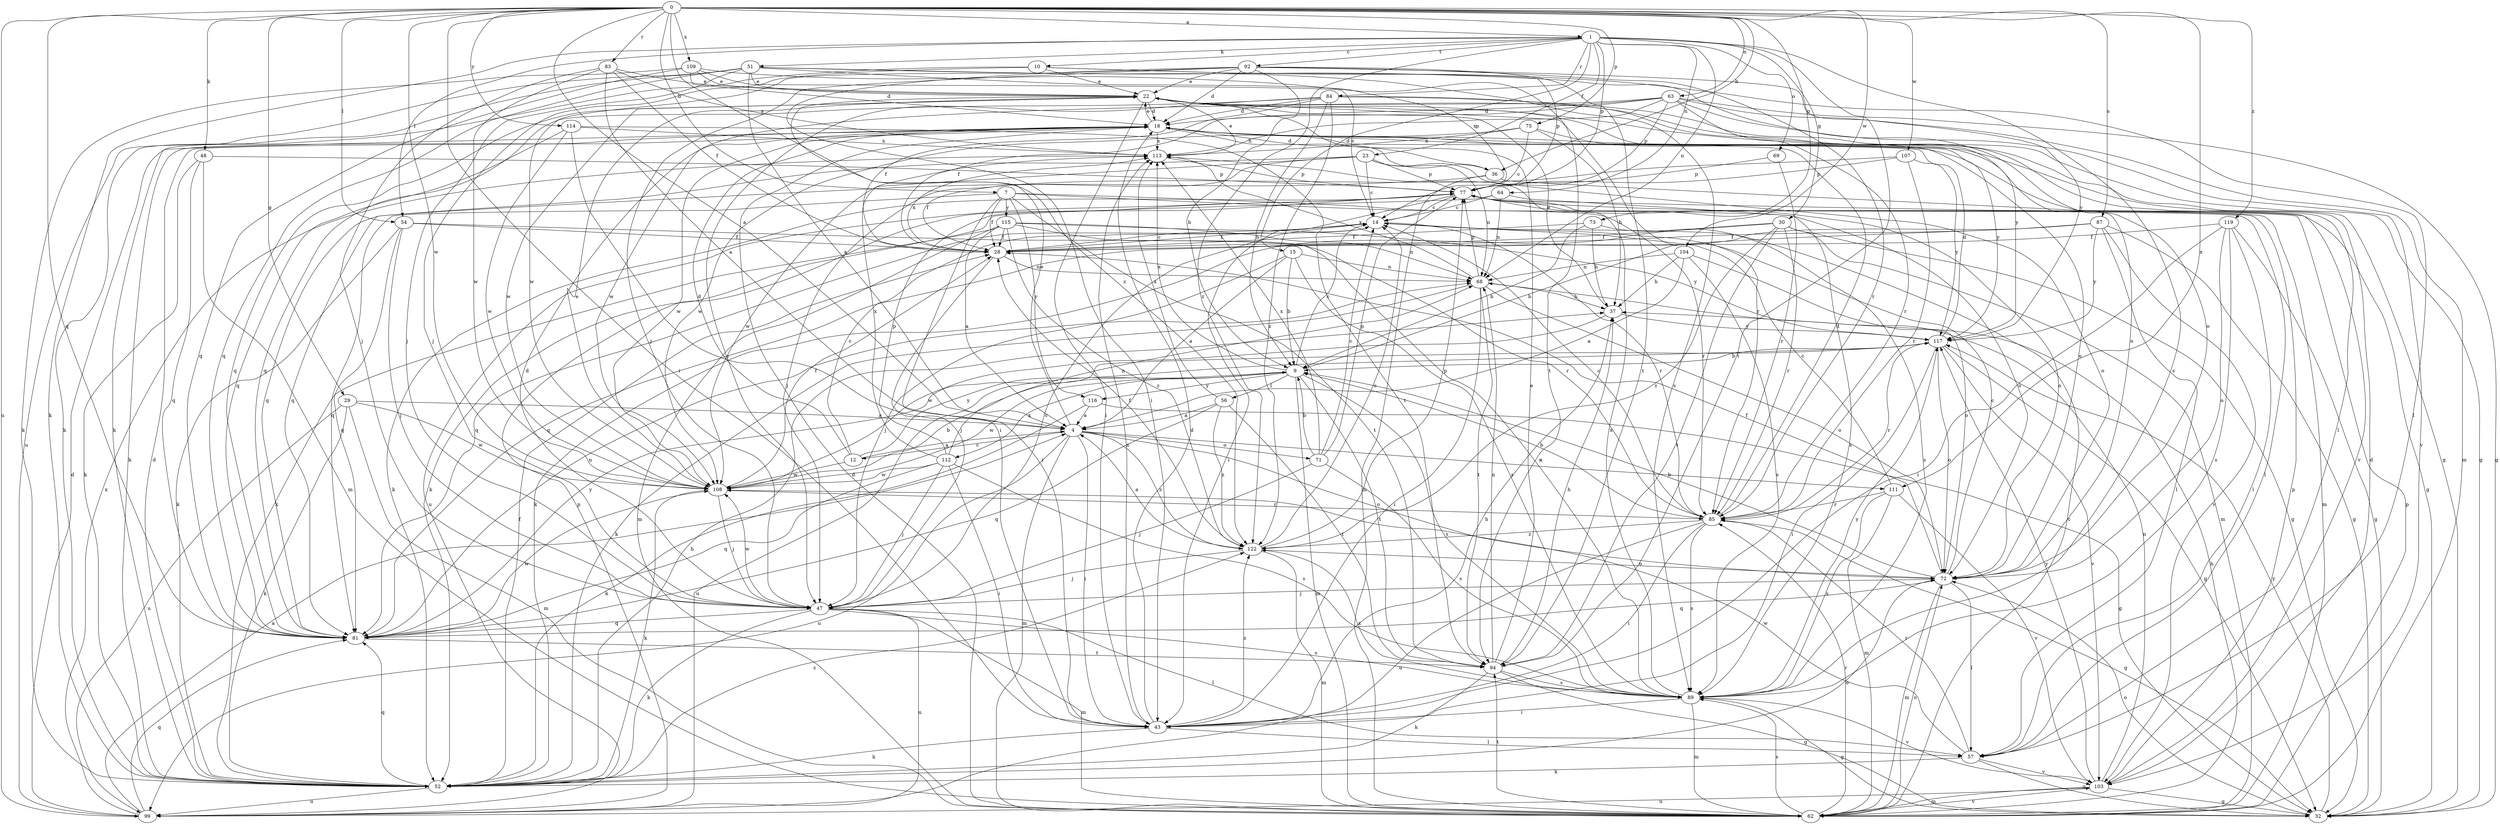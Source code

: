 strict digraph  {
0;
1;
4;
7;
9;
10;
12;
14;
15;
18;
22;
23;
28;
29;
30;
32;
36;
37;
43;
47;
48;
51;
52;
54;
56;
57;
62;
63;
64;
68;
69;
71;
72;
73;
75;
77;
81;
83;
84;
85;
87;
89;
92;
94;
99;
103;
104;
107;
108;
109;
111;
112;
113;
114;
115;
116;
117;
119;
122;
0 -> 1  [label=a];
0 -> 4  [label=a];
0 -> 7  [label=b];
0 -> 29  [label=g];
0 -> 36  [label=h];
0 -> 43  [label=i];
0 -> 48  [label=k];
0 -> 54  [label=l];
0 -> 63  [label=n];
0 -> 73  [label=p];
0 -> 75  [label=p];
0 -> 81  [label=q];
0 -> 83  [label=r];
0 -> 87  [label=s];
0 -> 99  [label=u];
0 -> 104  [label=w];
0 -> 107  [label=w];
0 -> 108  [label=w];
0 -> 109  [label=x];
0 -> 111  [label=x];
0 -> 114  [label=y];
0 -> 119  [label=z];
0 -> 122  [label=z];
1 -> 10  [label=c];
1 -> 15  [label=d];
1 -> 23  [label=f];
1 -> 30  [label=g];
1 -> 51  [label=k];
1 -> 52  [label=k];
1 -> 54  [label=l];
1 -> 64  [label=n];
1 -> 68  [label=n];
1 -> 69  [label=o];
1 -> 77  [label=p];
1 -> 84  [label=r];
1 -> 89  [label=s];
1 -> 92  [label=t];
1 -> 94  [label=t];
1 -> 122  [label=z];
4 -> 12  [label=c];
4 -> 22  [label=e];
4 -> 43  [label=i];
4 -> 62  [label=m];
4 -> 71  [label=o];
4 -> 72  [label=o];
4 -> 99  [label=u];
4 -> 111  [label=x];
4 -> 122  [label=z];
7 -> 28  [label=f];
7 -> 43  [label=i];
7 -> 72  [label=o];
7 -> 81  [label=q];
7 -> 85  [label=r];
7 -> 94  [label=t];
7 -> 115  [label=y];
7 -> 116  [label=y];
9 -> 14  [label=c];
9 -> 56  [label=l];
9 -> 62  [label=m];
9 -> 89  [label=s];
9 -> 94  [label=t];
9 -> 99  [label=u];
9 -> 108  [label=w];
9 -> 112  [label=x];
9 -> 113  [label=x];
9 -> 116  [label=y];
10 -> 22  [label=e];
10 -> 47  [label=j];
10 -> 52  [label=k];
10 -> 57  [label=l];
10 -> 77  [label=p];
12 -> 4  [label=a];
12 -> 14  [label=c];
12 -> 18  [label=d];
12 -> 108  [label=w];
12 -> 117  [label=y];
14 -> 28  [label=f];
14 -> 81  [label=q];
14 -> 85  [label=r];
15 -> 4  [label=a];
15 -> 9  [label=b];
15 -> 47  [label=j];
15 -> 68  [label=n];
15 -> 89  [label=s];
18 -> 22  [label=e];
18 -> 36  [label=h];
18 -> 52  [label=k];
18 -> 72  [label=o];
18 -> 103  [label=v];
18 -> 108  [label=w];
18 -> 113  [label=x];
22 -> 18  [label=d];
22 -> 32  [label=g];
22 -> 43  [label=i];
22 -> 57  [label=l];
22 -> 72  [label=o];
22 -> 81  [label=q];
22 -> 85  [label=r];
22 -> 108  [label=w];
23 -> 14  [label=c];
23 -> 28  [label=f];
23 -> 68  [label=n];
23 -> 72  [label=o];
23 -> 77  [label=p];
23 -> 81  [label=q];
23 -> 108  [label=w];
28 -> 14  [label=c];
28 -> 47  [label=j];
28 -> 68  [label=n];
28 -> 113  [label=x];
29 -> 4  [label=a];
29 -> 52  [label=k];
29 -> 62  [label=m];
29 -> 99  [label=u];
29 -> 108  [label=w];
30 -> 28  [label=f];
30 -> 32  [label=g];
30 -> 62  [label=m];
30 -> 81  [label=q];
30 -> 85  [label=r];
30 -> 94  [label=t];
30 -> 122  [label=z];
32 -> 72  [label=o];
32 -> 117  [label=y];
36 -> 18  [label=d];
36 -> 32  [label=g];
36 -> 62  [label=m];
36 -> 81  [label=q];
37 -> 22  [label=e];
37 -> 108  [label=w];
37 -> 117  [label=y];
43 -> 18  [label=d];
43 -> 37  [label=h];
43 -> 52  [label=k];
43 -> 57  [label=l];
43 -> 113  [label=x];
43 -> 122  [label=z];
47 -> 14  [label=c];
47 -> 18  [label=d];
47 -> 52  [label=k];
47 -> 57  [label=l];
47 -> 62  [label=m];
47 -> 81  [label=q];
47 -> 89  [label=s];
47 -> 99  [label=u];
47 -> 108  [label=w];
48 -> 52  [label=k];
48 -> 62  [label=m];
48 -> 77  [label=p];
48 -> 81  [label=q];
51 -> 4  [label=a];
51 -> 22  [label=e];
51 -> 47  [label=j];
51 -> 52  [label=k];
51 -> 72  [label=o];
51 -> 77  [label=p];
51 -> 81  [label=q];
51 -> 89  [label=s];
51 -> 99  [label=u];
52 -> 18  [label=d];
52 -> 28  [label=f];
52 -> 37  [label=h];
52 -> 72  [label=o];
52 -> 81  [label=q];
52 -> 99  [label=u];
52 -> 122  [label=z];
54 -> 28  [label=f];
54 -> 47  [label=j];
54 -> 52  [label=k];
54 -> 81  [label=q];
54 -> 85  [label=r];
56 -> 4  [label=a];
56 -> 81  [label=q];
56 -> 94  [label=t];
56 -> 113  [label=x];
56 -> 122  [label=z];
57 -> 32  [label=g];
57 -> 52  [label=k];
57 -> 85  [label=r];
57 -> 103  [label=v];
57 -> 108  [label=w];
62 -> 14  [label=c];
62 -> 18  [label=d];
62 -> 37  [label=h];
62 -> 72  [label=o];
62 -> 77  [label=p];
62 -> 85  [label=r];
62 -> 89  [label=s];
62 -> 94  [label=t];
62 -> 103  [label=v];
63 -> 18  [label=d];
63 -> 28  [label=f];
63 -> 32  [label=g];
63 -> 62  [label=m];
63 -> 77  [label=p];
63 -> 85  [label=r];
63 -> 103  [label=v];
63 -> 108  [label=w];
63 -> 113  [label=x];
64 -> 14  [label=c];
64 -> 52  [label=k];
64 -> 68  [label=n];
64 -> 89  [label=s];
68 -> 37  [label=h];
68 -> 43  [label=i];
68 -> 52  [label=k];
68 -> 72  [label=o];
68 -> 77  [label=p];
68 -> 94  [label=t];
68 -> 113  [label=x];
69 -> 77  [label=p];
69 -> 85  [label=r];
71 -> 9  [label=b];
71 -> 14  [label=c];
71 -> 47  [label=j];
71 -> 77  [label=p];
71 -> 89  [label=s];
71 -> 113  [label=x];
72 -> 9  [label=b];
72 -> 14  [label=c];
72 -> 28  [label=f];
72 -> 47  [label=j];
72 -> 57  [label=l];
72 -> 62  [label=m];
72 -> 81  [label=q];
73 -> 9  [label=b];
73 -> 28  [label=f];
73 -> 37  [label=h];
73 -> 89  [label=s];
75 -> 14  [label=c];
75 -> 37  [label=h];
75 -> 108  [label=w];
75 -> 113  [label=x];
75 -> 117  [label=y];
77 -> 14  [label=c];
77 -> 43  [label=i];
77 -> 52  [label=k];
77 -> 57  [label=l];
77 -> 62  [label=m];
77 -> 72  [label=o];
77 -> 99  [label=u];
81 -> 68  [label=n];
81 -> 94  [label=t];
81 -> 108  [label=w];
81 -> 117  [label=y];
83 -> 4  [label=a];
83 -> 22  [label=e];
83 -> 28  [label=f];
83 -> 47  [label=j];
83 -> 108  [label=w];
83 -> 113  [label=x];
84 -> 9  [label=b];
84 -> 18  [label=d];
84 -> 28  [label=f];
84 -> 32  [label=g];
84 -> 47  [label=j];
84 -> 81  [label=q];
84 -> 117  [label=y];
84 -> 122  [label=z];
85 -> 9  [label=b];
85 -> 14  [label=c];
85 -> 18  [label=d];
85 -> 32  [label=g];
85 -> 43  [label=i];
85 -> 89  [label=s];
85 -> 99  [label=u];
85 -> 122  [label=z];
87 -> 9  [label=b];
87 -> 28  [label=f];
87 -> 32  [label=g];
87 -> 52  [label=k];
87 -> 57  [label=l];
87 -> 103  [label=v];
87 -> 117  [label=y];
89 -> 32  [label=g];
89 -> 43  [label=i];
89 -> 62  [label=m];
89 -> 103  [label=v];
89 -> 113  [label=x];
89 -> 117  [label=y];
89 -> 122  [label=z];
92 -> 9  [label=b];
92 -> 18  [label=d];
92 -> 22  [label=e];
92 -> 43  [label=i];
92 -> 47  [label=j];
92 -> 85  [label=r];
92 -> 94  [label=t];
92 -> 108  [label=w];
92 -> 117  [label=y];
94 -> 22  [label=e];
94 -> 32  [label=g];
94 -> 37  [label=h];
94 -> 52  [label=k];
94 -> 68  [label=n];
94 -> 89  [label=s];
99 -> 4  [label=a];
99 -> 18  [label=d];
99 -> 77  [label=p];
99 -> 81  [label=q];
99 -> 113  [label=x];
103 -> 18  [label=d];
103 -> 32  [label=g];
103 -> 62  [label=m];
103 -> 68  [label=n];
103 -> 77  [label=p];
103 -> 99  [label=u];
103 -> 117  [label=y];
104 -> 4  [label=a];
104 -> 37  [label=h];
104 -> 68  [label=n];
104 -> 72  [label=o];
104 -> 89  [label=s];
107 -> 47  [label=j];
107 -> 77  [label=p];
107 -> 85  [label=r];
107 -> 117  [label=y];
108 -> 9  [label=b];
108 -> 22  [label=e];
108 -> 28  [label=f];
108 -> 47  [label=j];
108 -> 52  [label=k];
108 -> 85  [label=r];
109 -> 14  [label=c];
109 -> 18  [label=d];
109 -> 22  [label=e];
109 -> 52  [label=k];
109 -> 81  [label=q];
109 -> 94  [label=t];
111 -> 14  [label=c];
111 -> 62  [label=m];
111 -> 85  [label=r];
111 -> 89  [label=s];
111 -> 103  [label=v];
112 -> 43  [label=i];
112 -> 47  [label=j];
112 -> 68  [label=n];
112 -> 77  [label=p];
112 -> 81  [label=q];
112 -> 89  [label=s];
112 -> 108  [label=w];
112 -> 113  [label=x];
113 -> 22  [label=e];
113 -> 77  [label=p];
114 -> 43  [label=i];
114 -> 81  [label=q];
114 -> 94  [label=t];
114 -> 108  [label=w];
114 -> 113  [label=x];
115 -> 4  [label=a];
115 -> 28  [label=f];
115 -> 52  [label=k];
115 -> 62  [label=m];
115 -> 68  [label=n];
115 -> 89  [label=s];
115 -> 117  [label=y];
115 -> 122  [label=z];
116 -> 4  [label=a];
116 -> 32  [label=g];
116 -> 52  [label=k];
117 -> 9  [label=b];
117 -> 18  [label=d];
117 -> 32  [label=g];
117 -> 43  [label=i];
117 -> 72  [label=o];
117 -> 85  [label=r];
117 -> 103  [label=v];
119 -> 28  [label=f];
119 -> 32  [label=g];
119 -> 43  [label=i];
119 -> 57  [label=l];
119 -> 72  [label=o];
119 -> 89  [label=s];
122 -> 4  [label=a];
122 -> 14  [label=c];
122 -> 28  [label=f];
122 -> 47  [label=j];
122 -> 62  [label=m];
122 -> 72  [label=o];
122 -> 77  [label=p];
}
